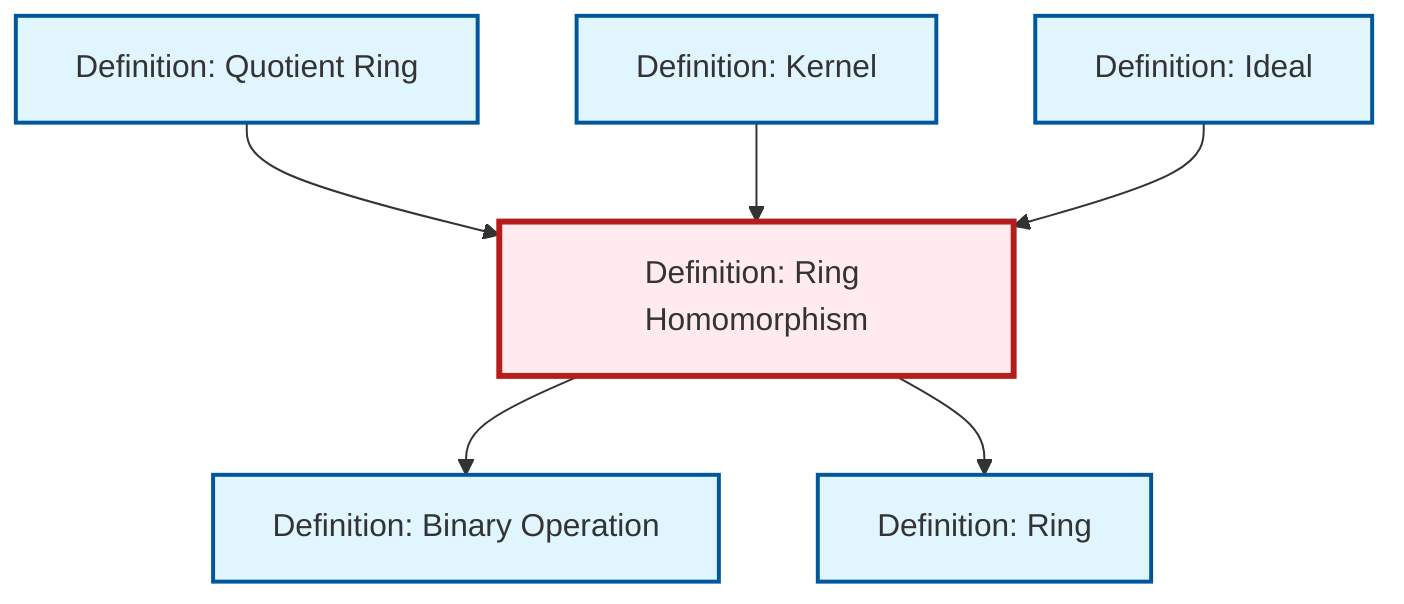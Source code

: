 graph TD
    classDef definition fill:#e1f5fe,stroke:#01579b,stroke-width:2px
    classDef theorem fill:#f3e5f5,stroke:#4a148c,stroke-width:2px
    classDef axiom fill:#fff3e0,stroke:#e65100,stroke-width:2px
    classDef example fill:#e8f5e9,stroke:#1b5e20,stroke-width:2px
    classDef current fill:#ffebee,stroke:#b71c1c,stroke-width:3px
    def-quotient-ring["Definition: Quotient Ring"]:::definition
    def-binary-operation["Definition: Binary Operation"]:::definition
    def-ring-homomorphism["Definition: Ring Homomorphism"]:::definition
    def-ring["Definition: Ring"]:::definition
    def-kernel["Definition: Kernel"]:::definition
    def-ideal["Definition: Ideal"]:::definition
    def-quotient-ring --> def-ring-homomorphism
    def-ring-homomorphism --> def-binary-operation
    def-kernel --> def-ring-homomorphism
    def-ring-homomorphism --> def-ring
    def-ideal --> def-ring-homomorphism
    class def-ring-homomorphism current